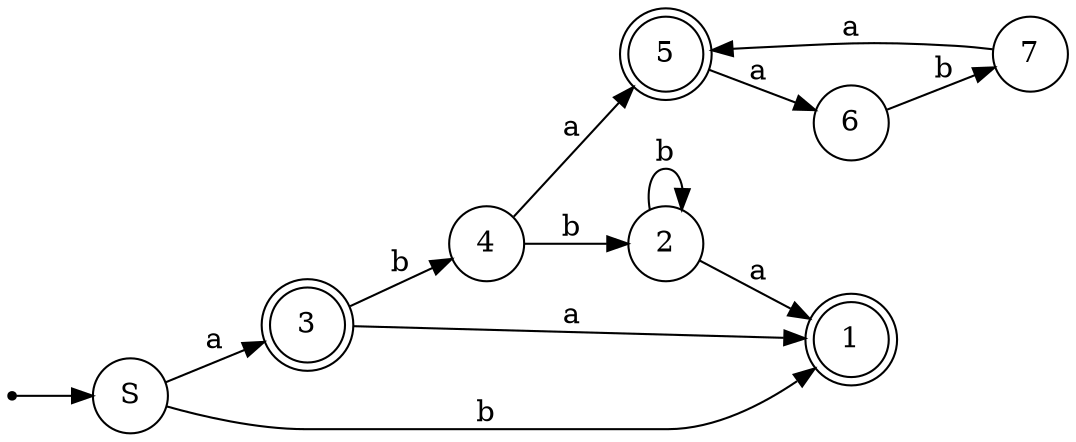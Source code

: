 digraph finite_state_machine {
    rankdir=LR;
    size="8,5"

    node [ shape = doublecircle ]; 1; 3; 5;
    node [ shape = point ]; entry
    node [ shape = circle ];

    entry -> S;

    S -> 1 [ label = "b" ]
    S -> 3 [ label = "a" ]

    3 -> 1 [ label = "a" ]
    3 -> 4 [ label = "b" ]

    4 -> 2 [ label = "b" ]
    4 -> 5 [ label = "a" ]

    2 -> 2 [ label = "b" ]
    2 -> 1 [ label = "a" ]

    5 -> 6 [ label = "a" ]
    6 -> 7 [ label = "b" ]
    7 -> 5 [ label = "a" ]
}
